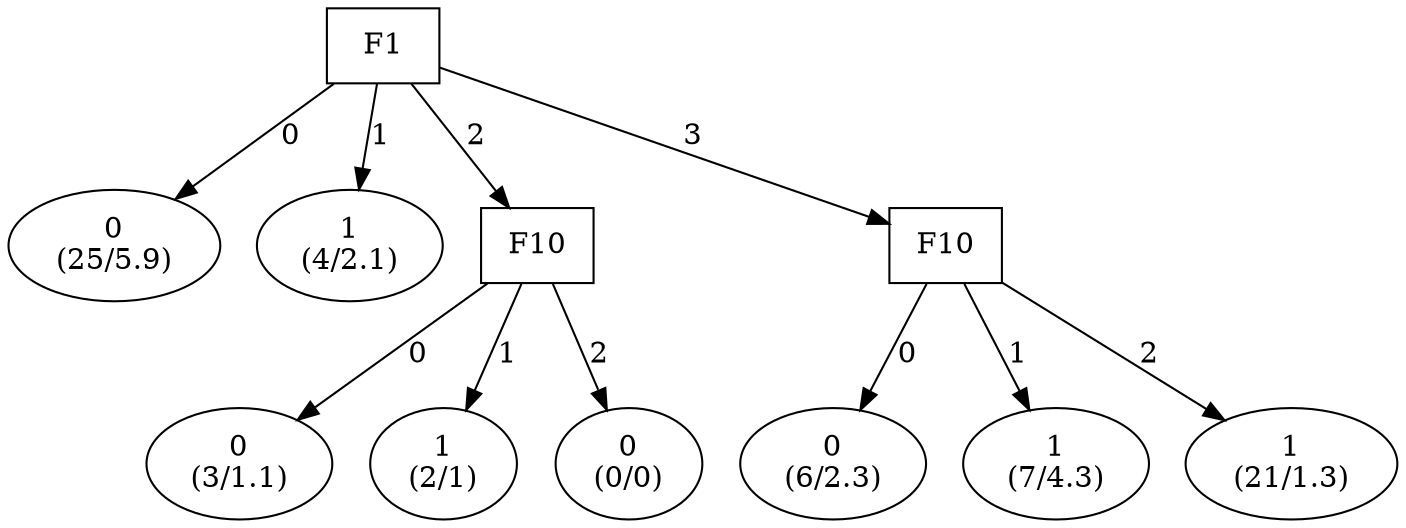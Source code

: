 digraph YaDT {
n0 [ shape=box, label="F1\n"]
n0 -> n1 [label="0"]
n1 [ shape=ellipse, label="0\n(25/5.9)"]
n0 -> n2 [label="1"]
n2 [ shape=ellipse, label="1\n(4/2.1)"]
n0 -> n3 [label="2"]
n3 [ shape=box, label="F10\n"]
n3 -> n4 [label="0"]
n4 [ shape=ellipse, label="0\n(3/1.1)"]
n3 -> n5 [label="1"]
n5 [ shape=ellipse, label="1\n(2/1)"]
n3 -> n6 [label="2"]
n6 [ shape=ellipse, label="0\n(0/0)"]
n0 -> n8 [label="3"]
n8 [ shape=box, label="F10\n"]
n8 -> n9 [label="0"]
n9 [ shape=ellipse, label="0\n(6/2.3)"]
n8 -> n10 [label="1"]
n10 [ shape=ellipse, label="1\n(7/4.3)"]
n8 -> n11 [label="2"]
n11 [ shape=ellipse, label="1\n(21/1.3)"]
}
